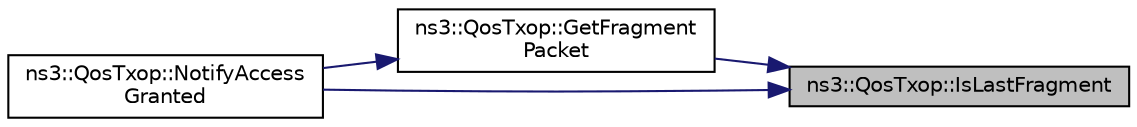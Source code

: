 digraph "ns3::QosTxop::IsLastFragment"
{
 // LATEX_PDF_SIZE
  edge [fontname="Helvetica",fontsize="10",labelfontname="Helvetica",labelfontsize="10"];
  node [fontname="Helvetica",fontsize="10",shape=record];
  rankdir="RL";
  Node1 [label="ns3::QosTxop::IsLastFragment",height=0.2,width=0.4,color="black", fillcolor="grey75", style="filled", fontcolor="black",tooltip="Check if the current fragment is the last fragment."];
  Node1 -> Node2 [dir="back",color="midnightblue",fontsize="10",style="solid",fontname="Helvetica"];
  Node2 [label="ns3::QosTxop::GetFragment\lPacket",height=0.2,width=0.4,color="black", fillcolor="white", style="filled",URL="$classns3_1_1_qos_txop.html#a9caedc29be5c5e59ac81b13322dde598",tooltip="Get the next fragment from the packet with appropriate Wifi header for the fragment."];
  Node2 -> Node3 [dir="back",color="midnightblue",fontsize="10",style="solid",fontname="Helvetica"];
  Node3 [label="ns3::QosTxop::NotifyAccess\lGranted",height=0.2,width=0.4,color="black", fillcolor="white", style="filled",URL="$classns3_1_1_qos_txop.html#a0d5a35b715d1c8415d5d95a5f0b2814c",tooltip="Notify the Txop that access has been granted."];
  Node1 -> Node3 [dir="back",color="midnightblue",fontsize="10",style="solid",fontname="Helvetica"];
}
